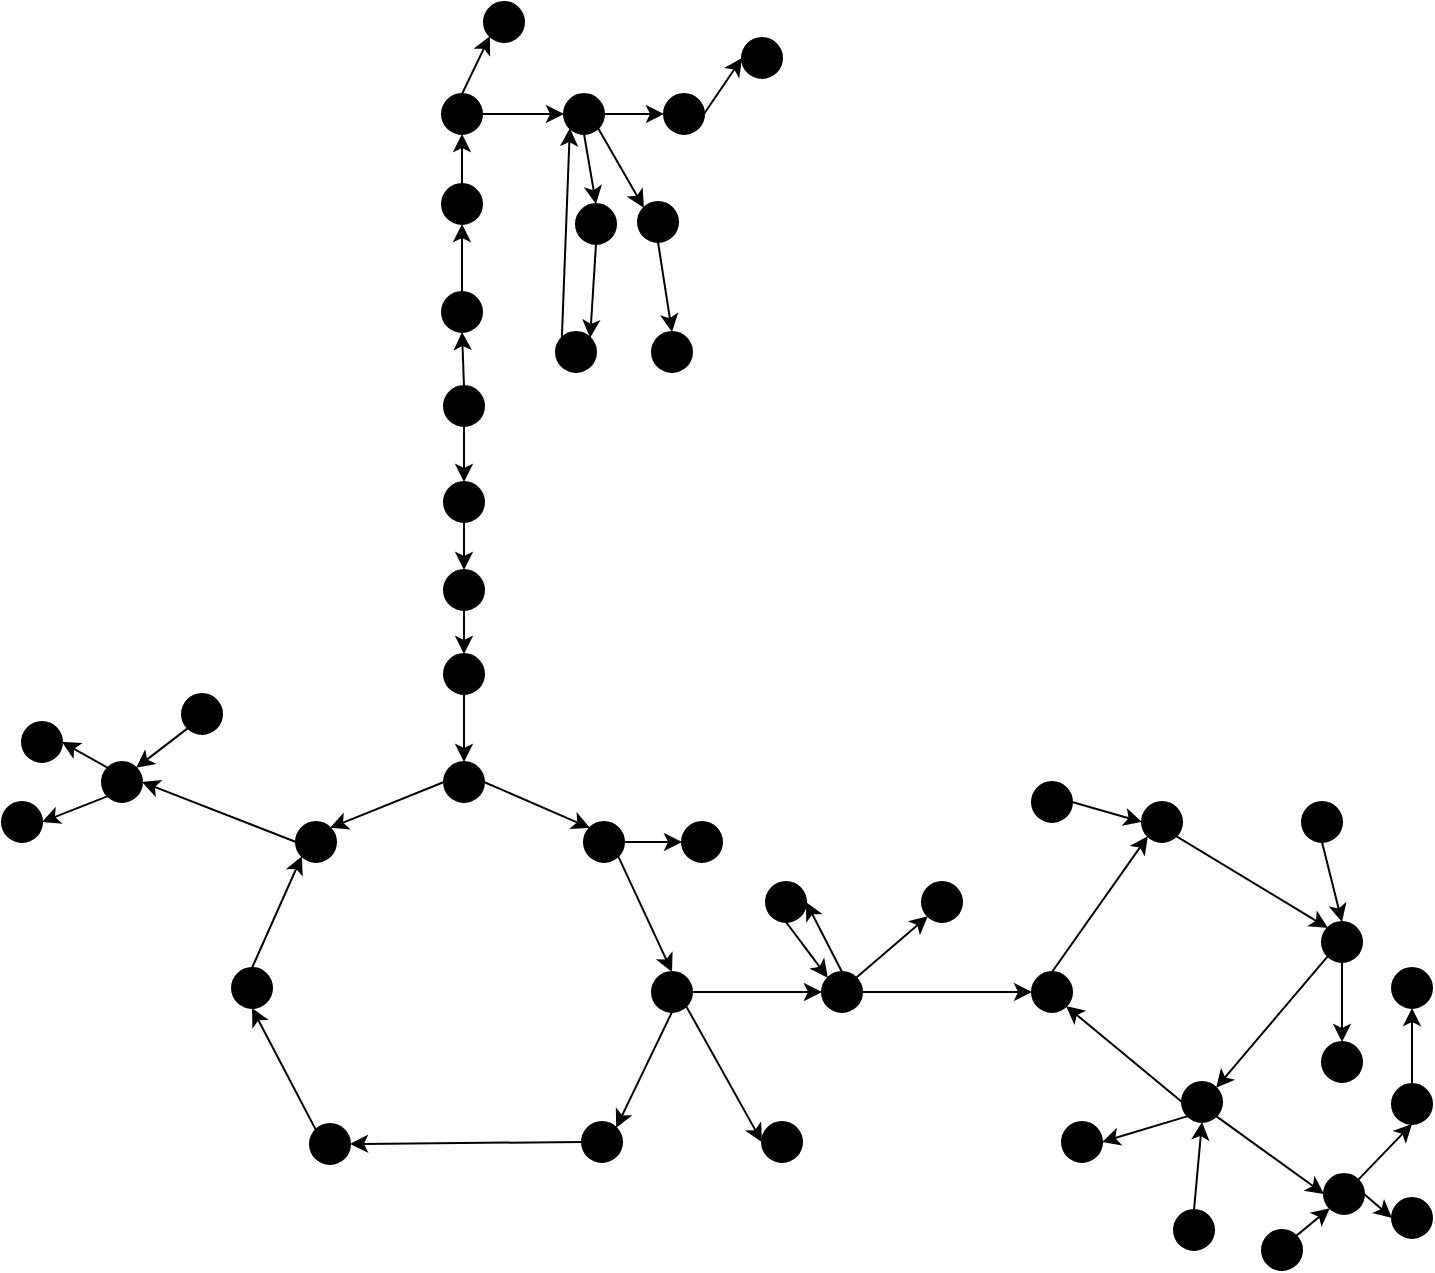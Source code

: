 <mxfile version="26.1.1">
  <diagram name="Page-1" id="lXQnp04JNTxDXcBnF815">
    <mxGraphModel dx="1647" dy="1020" grid="1" gridSize="10" guides="1" tooltips="1" connect="1" arrows="1" fold="1" page="1" pageScale="1" pageWidth="850" pageHeight="1100" math="0" shadow="0">
      <root>
        <mxCell id="0" />
        <mxCell id="1" parent="0" />
        <mxCell id="CCcMtgtyuxy5mzL-O7Zm-4" style="edgeStyle=none;rounded=0;orthogonalLoop=1;jettySize=auto;html=1;exitX=0;exitY=0;exitDx=0;exitDy=0;entryX=0.5;entryY=1;entryDx=0;entryDy=0;" edge="1" parent="1" source="CCcMtgtyuxy5mzL-O7Zm-5" target="CCcMtgtyuxy5mzL-O7Zm-23">
          <mxGeometry relative="1" as="geometry">
            <mxPoint x="248.071" y="640.071" as="targetPoint" />
          </mxGeometry>
        </mxCell>
        <mxCell id="CCcMtgtyuxy5mzL-O7Zm-5" value="" style="ellipse;whiteSpace=wrap;html=1;aspect=fixed;fillColor=#000000;" vertex="1" parent="1">
          <mxGeometry x="234" y="631" width="20" height="20" as="geometry" />
        </mxCell>
        <mxCell id="CCcMtgtyuxy5mzL-O7Zm-6" value="" style="ellipse;whiteSpace=wrap;html=1;aspect=fixed;fillColor=#000000;" vertex="1" parent="1">
          <mxGeometry x="460" y="630" width="20" height="20" as="geometry" />
        </mxCell>
        <mxCell id="CCcMtgtyuxy5mzL-O7Zm-7" style="edgeStyle=none;rounded=0;orthogonalLoop=1;jettySize=auto;html=1;exitX=0;exitY=0.5;exitDx=0;exitDy=0;entryX=1;entryY=0.5;entryDx=0;entryDy=0;" edge="1" parent="1" source="CCcMtgtyuxy5mzL-O7Zm-9" target="CCcMtgtyuxy5mzL-O7Zm-5">
          <mxGeometry relative="1" as="geometry" />
        </mxCell>
        <mxCell id="CCcMtgtyuxy5mzL-O7Zm-8" style="edgeStyle=none;rounded=0;orthogonalLoop=1;jettySize=auto;html=1;exitX=1;exitY=1;exitDx=0;exitDy=0;entryX=0;entryY=0.5;entryDx=0;entryDy=0;" edge="1" parent="1" source="CCcMtgtyuxy5mzL-O7Zm-12" target="CCcMtgtyuxy5mzL-O7Zm-6">
          <mxGeometry relative="1" as="geometry" />
        </mxCell>
        <mxCell id="CCcMtgtyuxy5mzL-O7Zm-9" value="" style="ellipse;whiteSpace=wrap;html=1;aspect=fixed;fillColor=#000000;" vertex="1" parent="1">
          <mxGeometry x="370" y="630" width="20" height="20" as="geometry" />
        </mxCell>
        <mxCell id="CCcMtgtyuxy5mzL-O7Zm-10" style="edgeStyle=none;rounded=0;orthogonalLoop=1;jettySize=auto;html=1;exitX=0.5;exitY=1;exitDx=0;exitDy=0;entryX=1;entryY=0;entryDx=0;entryDy=0;" edge="1" parent="1" source="CCcMtgtyuxy5mzL-O7Zm-12" target="CCcMtgtyuxy5mzL-O7Zm-9">
          <mxGeometry relative="1" as="geometry" />
        </mxCell>
        <mxCell id="CCcMtgtyuxy5mzL-O7Zm-11" style="edgeStyle=none;rounded=0;orthogonalLoop=1;jettySize=auto;html=1;exitX=1;exitY=0.5;exitDx=0;exitDy=0;" edge="1" parent="1" source="CCcMtgtyuxy5mzL-O7Zm-12" target="CCcMtgtyuxy5mzL-O7Zm-50">
          <mxGeometry relative="1" as="geometry" />
        </mxCell>
        <mxCell id="CCcMtgtyuxy5mzL-O7Zm-12" value="v" style="ellipse;whiteSpace=wrap;html=1;aspect=fixed;fillColor=#000000;" vertex="1" parent="1">
          <mxGeometry x="405" y="555" width="20" height="20" as="geometry" />
        </mxCell>
        <mxCell id="CCcMtgtyuxy5mzL-O7Zm-13" value="v" style="ellipse;whiteSpace=wrap;html=1;aspect=fixed;fillColor=#000000;" vertex="1" parent="1">
          <mxGeometry x="420" y="480" width="20" height="20" as="geometry" />
        </mxCell>
        <mxCell id="CCcMtgtyuxy5mzL-O7Zm-14" style="edgeStyle=none;rounded=0;orthogonalLoop=1;jettySize=auto;html=1;exitX=1;exitY=1;exitDx=0;exitDy=0;entryX=0.5;entryY=0;entryDx=0;entryDy=0;" edge="1" parent="1" source="CCcMtgtyuxy5mzL-O7Zm-16" target="CCcMtgtyuxy5mzL-O7Zm-12">
          <mxGeometry relative="1" as="geometry" />
        </mxCell>
        <mxCell id="CCcMtgtyuxy5mzL-O7Zm-15" style="edgeStyle=none;rounded=0;orthogonalLoop=1;jettySize=auto;html=1;exitX=1;exitY=0.5;exitDx=0;exitDy=0;entryX=0;entryY=0.5;entryDx=0;entryDy=0;" edge="1" parent="1" source="CCcMtgtyuxy5mzL-O7Zm-16" target="CCcMtgtyuxy5mzL-O7Zm-13">
          <mxGeometry relative="1" as="geometry" />
        </mxCell>
        <mxCell id="CCcMtgtyuxy5mzL-O7Zm-16" value="v" style="ellipse;whiteSpace=wrap;html=1;aspect=fixed;fillColor=#000000;" vertex="1" parent="1">
          <mxGeometry x="371" y="480" width="20" height="20" as="geometry" />
        </mxCell>
        <mxCell id="CCcMtgtyuxy5mzL-O7Zm-17" style="edgeStyle=none;rounded=0;orthogonalLoop=1;jettySize=auto;html=1;exitX=1;exitY=0.5;exitDx=0;exitDy=0;entryX=0;entryY=0;entryDx=0;entryDy=0;" edge="1" parent="1" source="CCcMtgtyuxy5mzL-O7Zm-19" target="CCcMtgtyuxy5mzL-O7Zm-16">
          <mxGeometry relative="1" as="geometry" />
        </mxCell>
        <mxCell id="CCcMtgtyuxy5mzL-O7Zm-18" style="edgeStyle=none;rounded=0;orthogonalLoop=1;jettySize=auto;html=1;exitX=0;exitY=0.5;exitDx=0;exitDy=0;entryX=1;entryY=0;entryDx=0;entryDy=0;" edge="1" parent="1" source="CCcMtgtyuxy5mzL-O7Zm-19" target="CCcMtgtyuxy5mzL-O7Zm-21">
          <mxGeometry relative="1" as="geometry" />
        </mxCell>
        <mxCell id="CCcMtgtyuxy5mzL-O7Zm-19" value="v" style="ellipse;whiteSpace=wrap;html=1;aspect=fixed;fillColor=#000000;" vertex="1" parent="1">
          <mxGeometry x="301" y="450" width="20" height="20" as="geometry" />
        </mxCell>
        <mxCell id="CCcMtgtyuxy5mzL-O7Zm-20" style="edgeStyle=none;rounded=0;orthogonalLoop=1;jettySize=auto;html=1;exitX=0;exitY=0.5;exitDx=0;exitDy=0;entryX=1;entryY=0.5;entryDx=0;entryDy=0;" edge="1" parent="1" source="CCcMtgtyuxy5mzL-O7Zm-21" target="CCcMtgtyuxy5mzL-O7Zm-75">
          <mxGeometry relative="1" as="geometry" />
        </mxCell>
        <mxCell id="CCcMtgtyuxy5mzL-O7Zm-21" value="v" style="ellipse;whiteSpace=wrap;html=1;aspect=fixed;fillColor=#000000;" vertex="1" parent="1">
          <mxGeometry x="227" y="480" width="20" height="20" as="geometry" />
        </mxCell>
        <mxCell id="CCcMtgtyuxy5mzL-O7Zm-22" style="edgeStyle=none;rounded=0;orthogonalLoop=1;jettySize=auto;html=1;exitX=0.5;exitY=0;exitDx=0;exitDy=0;entryX=0;entryY=1;entryDx=0;entryDy=0;" edge="1" parent="1" source="CCcMtgtyuxy5mzL-O7Zm-23" target="CCcMtgtyuxy5mzL-O7Zm-21">
          <mxGeometry relative="1" as="geometry" />
        </mxCell>
        <mxCell id="CCcMtgtyuxy5mzL-O7Zm-23" value="v" style="ellipse;whiteSpace=wrap;html=1;aspect=fixed;fillColor=#000000;" vertex="1" parent="1">
          <mxGeometry x="195" y="553" width="20" height="20" as="geometry" />
        </mxCell>
        <mxCell id="CCcMtgtyuxy5mzL-O7Zm-24" style="edgeStyle=none;rounded=0;orthogonalLoop=1;jettySize=auto;html=1;exitX=0.5;exitY=1;exitDx=0;exitDy=0;entryX=0.5;entryY=0;entryDx=0;entryDy=0;" edge="1" parent="1" source="CCcMtgtyuxy5mzL-O7Zm-25" target="CCcMtgtyuxy5mzL-O7Zm-46">
          <mxGeometry relative="1" as="geometry" />
        </mxCell>
        <mxCell id="CCcMtgtyuxy5mzL-O7Zm-25" value="v" style="ellipse;whiteSpace=wrap;html=1;aspect=fixed;fillColor=#000000;" vertex="1" parent="1">
          <mxGeometry x="301" y="354" width="20" height="20" as="geometry" />
        </mxCell>
        <mxCell id="CCcMtgtyuxy5mzL-O7Zm-26" style="edgeStyle=none;rounded=0;orthogonalLoop=1;jettySize=auto;html=1;exitX=0.5;exitY=1;exitDx=0;exitDy=0;" edge="1" parent="1" source="CCcMtgtyuxy5mzL-O7Zm-27" target="CCcMtgtyuxy5mzL-O7Zm-25">
          <mxGeometry relative="1" as="geometry" />
        </mxCell>
        <mxCell id="CCcMtgtyuxy5mzL-O7Zm-27" value="v" style="ellipse;whiteSpace=wrap;html=1;aspect=fixed;fillColor=#000000;" vertex="1" parent="1">
          <mxGeometry x="301" y="310" width="20" height="20" as="geometry" />
        </mxCell>
        <mxCell id="CCcMtgtyuxy5mzL-O7Zm-28" style="edgeStyle=none;rounded=0;orthogonalLoop=1;jettySize=auto;html=1;exitX=0.5;exitY=0;exitDx=0;exitDy=0;entryX=0.5;entryY=0;entryDx=0;entryDy=0;" edge="1" parent="1" source="CCcMtgtyuxy5mzL-O7Zm-30" target="CCcMtgtyuxy5mzL-O7Zm-27">
          <mxGeometry relative="1" as="geometry" />
        </mxCell>
        <mxCell id="CCcMtgtyuxy5mzL-O7Zm-29" style="edgeStyle=none;rounded=0;orthogonalLoop=1;jettySize=auto;html=1;exitX=0.5;exitY=0;exitDx=0;exitDy=0;entryX=0.5;entryY=1;entryDx=0;entryDy=0;" edge="1" parent="1" source="CCcMtgtyuxy5mzL-O7Zm-30" target="CCcMtgtyuxy5mzL-O7Zm-44">
          <mxGeometry relative="1" as="geometry" />
        </mxCell>
        <mxCell id="CCcMtgtyuxy5mzL-O7Zm-30" value="v" style="ellipse;whiteSpace=wrap;html=1;aspect=fixed;fillColor=#000000;" vertex="1" parent="1">
          <mxGeometry x="301" y="262" width="20" height="20" as="geometry" />
        </mxCell>
        <mxCell id="CCcMtgtyuxy5mzL-O7Zm-31" style="edgeStyle=none;rounded=0;orthogonalLoop=1;jettySize=auto;html=1;exitX=1;exitY=0.5;exitDx=0;exitDy=0;entryX=0;entryY=0.5;entryDx=0;entryDy=0;" edge="1" parent="1" source="CCcMtgtyuxy5mzL-O7Zm-33" target="CCcMtgtyuxy5mzL-O7Zm-37">
          <mxGeometry relative="1" as="geometry" />
        </mxCell>
        <mxCell id="CCcMtgtyuxy5mzL-O7Zm-32" style="edgeStyle=none;rounded=0;orthogonalLoop=1;jettySize=auto;html=1;exitX=0.5;exitY=0;exitDx=0;exitDy=0;entryX=0;entryY=1;entryDx=0;entryDy=0;" edge="1" parent="1" source="CCcMtgtyuxy5mzL-O7Zm-33" target="CCcMtgtyuxy5mzL-O7Zm-78">
          <mxGeometry relative="1" as="geometry" />
        </mxCell>
        <mxCell id="CCcMtgtyuxy5mzL-O7Zm-33" value="v" style="ellipse;whiteSpace=wrap;html=1;aspect=fixed;fillColor=#000000;" vertex="1" parent="1">
          <mxGeometry x="300" y="116" width="20" height="20" as="geometry" />
        </mxCell>
        <mxCell id="CCcMtgtyuxy5mzL-O7Zm-34" style="edgeStyle=none;rounded=0;orthogonalLoop=1;jettySize=auto;html=1;exitX=1;exitY=0.5;exitDx=0;exitDy=0;entryX=0;entryY=0.5;entryDx=0;entryDy=0;" edge="1" parent="1" source="CCcMtgtyuxy5mzL-O7Zm-37" target="CCcMtgtyuxy5mzL-O7Zm-39">
          <mxGeometry relative="1" as="geometry" />
        </mxCell>
        <mxCell id="CCcMtgtyuxy5mzL-O7Zm-35" style="edgeStyle=none;rounded=0;orthogonalLoop=1;jettySize=auto;html=1;exitX=0.5;exitY=1;exitDx=0;exitDy=0;entryX=0.5;entryY=0;entryDx=0;entryDy=0;" edge="1" parent="1" source="CCcMtgtyuxy5mzL-O7Zm-37" target="CCcMtgtyuxy5mzL-O7Zm-82">
          <mxGeometry relative="1" as="geometry" />
        </mxCell>
        <mxCell id="CCcMtgtyuxy5mzL-O7Zm-36" style="edgeStyle=none;rounded=0;orthogonalLoop=1;jettySize=auto;html=1;exitX=1;exitY=1;exitDx=0;exitDy=0;entryX=0;entryY=0;entryDx=0;entryDy=0;" edge="1" parent="1" source="CCcMtgtyuxy5mzL-O7Zm-37" target="CCcMtgtyuxy5mzL-O7Zm-80">
          <mxGeometry relative="1" as="geometry" />
        </mxCell>
        <mxCell id="CCcMtgtyuxy5mzL-O7Zm-37" value="v" style="ellipse;whiteSpace=wrap;html=1;aspect=fixed;fillColor=#000000;" vertex="1" parent="1">
          <mxGeometry x="361" y="116" width="20" height="20" as="geometry" />
        </mxCell>
        <mxCell id="CCcMtgtyuxy5mzL-O7Zm-38" style="edgeStyle=none;rounded=0;orthogonalLoop=1;jettySize=auto;html=1;exitX=1;exitY=0.5;exitDx=0;exitDy=0;entryX=0;entryY=0.5;entryDx=0;entryDy=0;" edge="1" parent="1" source="CCcMtgtyuxy5mzL-O7Zm-39" target="CCcMtgtyuxy5mzL-O7Zm-40">
          <mxGeometry relative="1" as="geometry" />
        </mxCell>
        <mxCell id="CCcMtgtyuxy5mzL-O7Zm-39" value="v" style="ellipse;whiteSpace=wrap;html=1;aspect=fixed;fillColor=#000000;" vertex="1" parent="1">
          <mxGeometry x="411" y="116" width="20" height="20" as="geometry" />
        </mxCell>
        <mxCell id="CCcMtgtyuxy5mzL-O7Zm-40" value="v" style="ellipse;whiteSpace=wrap;html=1;aspect=fixed;fillColor=#000000;" vertex="1" parent="1">
          <mxGeometry x="450" y="88" width="20" height="20" as="geometry" />
        </mxCell>
        <mxCell id="CCcMtgtyuxy5mzL-O7Zm-41" style="edgeStyle=none;rounded=0;orthogonalLoop=1;jettySize=auto;html=1;exitX=0.5;exitY=0;exitDx=0;exitDy=0;entryX=0.5;entryY=1;entryDx=0;entryDy=0;" edge="1" parent="1" source="CCcMtgtyuxy5mzL-O7Zm-42" target="CCcMtgtyuxy5mzL-O7Zm-33">
          <mxGeometry relative="1" as="geometry" />
        </mxCell>
        <mxCell id="CCcMtgtyuxy5mzL-O7Zm-42" value="v" style="ellipse;whiteSpace=wrap;html=1;aspect=fixed;fillColor=#000000;" vertex="1" parent="1">
          <mxGeometry x="300" y="161" width="20" height="20" as="geometry" />
        </mxCell>
        <mxCell id="CCcMtgtyuxy5mzL-O7Zm-43" style="edgeStyle=none;rounded=0;orthogonalLoop=1;jettySize=auto;html=1;exitX=0.5;exitY=0;exitDx=0;exitDy=0;entryX=0.5;entryY=1;entryDx=0;entryDy=0;" edge="1" parent="1" source="CCcMtgtyuxy5mzL-O7Zm-44" target="CCcMtgtyuxy5mzL-O7Zm-42">
          <mxGeometry relative="1" as="geometry" />
        </mxCell>
        <mxCell id="CCcMtgtyuxy5mzL-O7Zm-44" value="v" style="ellipse;whiteSpace=wrap;html=1;aspect=fixed;fillColor=#000000;" vertex="1" parent="1">
          <mxGeometry x="300" y="215" width="20" height="20" as="geometry" />
        </mxCell>
        <mxCell id="CCcMtgtyuxy5mzL-O7Zm-45" style="edgeStyle=none;rounded=0;orthogonalLoop=1;jettySize=auto;html=1;exitX=0.5;exitY=1;exitDx=0;exitDy=0;entryX=0.5;entryY=0;entryDx=0;entryDy=0;" edge="1" parent="1" source="CCcMtgtyuxy5mzL-O7Zm-46" target="CCcMtgtyuxy5mzL-O7Zm-19">
          <mxGeometry relative="1" as="geometry">
            <mxPoint x="311" y="410" as="targetPoint" />
          </mxGeometry>
        </mxCell>
        <mxCell id="CCcMtgtyuxy5mzL-O7Zm-46" value="v" style="ellipse;whiteSpace=wrap;html=1;aspect=fixed;fillColor=#000000;" vertex="1" parent="1">
          <mxGeometry x="301" y="396" width="20" height="20" as="geometry" />
        </mxCell>
        <mxCell id="CCcMtgtyuxy5mzL-O7Zm-47" style="edgeStyle=none;rounded=0;orthogonalLoop=1;jettySize=auto;html=1;exitX=0.5;exitY=0;exitDx=0;exitDy=0;entryX=1;entryY=0.5;entryDx=0;entryDy=0;" edge="1" parent="1" source="CCcMtgtyuxy5mzL-O7Zm-50" target="CCcMtgtyuxy5mzL-O7Zm-52">
          <mxGeometry relative="1" as="geometry" />
        </mxCell>
        <mxCell id="CCcMtgtyuxy5mzL-O7Zm-48" style="edgeStyle=none;rounded=0;orthogonalLoop=1;jettySize=auto;html=1;exitX=1;exitY=0;exitDx=0;exitDy=0;entryX=0;entryY=1;entryDx=0;entryDy=0;" edge="1" parent="1" source="CCcMtgtyuxy5mzL-O7Zm-50" target="CCcMtgtyuxy5mzL-O7Zm-53">
          <mxGeometry relative="1" as="geometry" />
        </mxCell>
        <mxCell id="CCcMtgtyuxy5mzL-O7Zm-49" style="edgeStyle=none;rounded=0;orthogonalLoop=1;jettySize=auto;html=1;exitX=1;exitY=0.5;exitDx=0;exitDy=0;entryX=0;entryY=0.5;entryDx=0;entryDy=0;" edge="1" parent="1" source="CCcMtgtyuxy5mzL-O7Zm-50" target="CCcMtgtyuxy5mzL-O7Zm-55">
          <mxGeometry relative="1" as="geometry" />
        </mxCell>
        <mxCell id="CCcMtgtyuxy5mzL-O7Zm-50" value="v" style="ellipse;whiteSpace=wrap;html=1;aspect=fixed;fillColor=#000000;" vertex="1" parent="1">
          <mxGeometry x="490" y="555" width="20" height="20" as="geometry" />
        </mxCell>
        <mxCell id="CCcMtgtyuxy5mzL-O7Zm-51" style="edgeStyle=none;rounded=0;orthogonalLoop=1;jettySize=auto;html=1;exitX=0.5;exitY=1;exitDx=0;exitDy=0;entryX=0;entryY=0;entryDx=0;entryDy=0;" edge="1" parent="1" source="CCcMtgtyuxy5mzL-O7Zm-52" target="CCcMtgtyuxy5mzL-O7Zm-50">
          <mxGeometry relative="1" as="geometry" />
        </mxCell>
        <mxCell id="CCcMtgtyuxy5mzL-O7Zm-52" value="v" style="ellipse;whiteSpace=wrap;html=1;aspect=fixed;fillColor=#000000;" vertex="1" parent="1">
          <mxGeometry x="462" y="510" width="20" height="20" as="geometry" />
        </mxCell>
        <mxCell id="CCcMtgtyuxy5mzL-O7Zm-53" value="v" style="ellipse;whiteSpace=wrap;html=1;aspect=fixed;fillColor=#000000;" vertex="1" parent="1">
          <mxGeometry x="540" y="510" width="20" height="20" as="geometry" />
        </mxCell>
        <mxCell id="CCcMtgtyuxy5mzL-O7Zm-54" style="edgeStyle=none;rounded=0;orthogonalLoop=1;jettySize=auto;html=1;exitX=0.5;exitY=0;exitDx=0;exitDy=0;entryX=0;entryY=1;entryDx=0;entryDy=0;" edge="1" parent="1" source="CCcMtgtyuxy5mzL-O7Zm-55" target="CCcMtgtyuxy5mzL-O7Zm-57">
          <mxGeometry relative="1" as="geometry" />
        </mxCell>
        <mxCell id="CCcMtgtyuxy5mzL-O7Zm-55" value="v" style="ellipse;whiteSpace=wrap;html=1;aspect=fixed;fillColor=#000000;" vertex="1" parent="1">
          <mxGeometry x="595" y="555" width="20" height="20" as="geometry" />
        </mxCell>
        <mxCell id="CCcMtgtyuxy5mzL-O7Zm-56" style="edgeStyle=none;rounded=0;orthogonalLoop=1;jettySize=auto;html=1;exitX=1;exitY=1;exitDx=0;exitDy=0;entryX=0;entryY=0;entryDx=0;entryDy=0;" edge="1" parent="1" source="CCcMtgtyuxy5mzL-O7Zm-57" target="CCcMtgtyuxy5mzL-O7Zm-60">
          <mxGeometry relative="1" as="geometry" />
        </mxCell>
        <mxCell id="CCcMtgtyuxy5mzL-O7Zm-57" value="v" style="ellipse;whiteSpace=wrap;html=1;aspect=fixed;fillColor=#000000;" vertex="1" parent="1">
          <mxGeometry x="650" y="470" width="20" height="20" as="geometry" />
        </mxCell>
        <mxCell id="CCcMtgtyuxy5mzL-O7Zm-58" style="edgeStyle=none;rounded=0;orthogonalLoop=1;jettySize=auto;html=1;exitX=0;exitY=1;exitDx=0;exitDy=0;entryX=1;entryY=0;entryDx=0;entryDy=0;" edge="1" parent="1" source="CCcMtgtyuxy5mzL-O7Zm-60" target="CCcMtgtyuxy5mzL-O7Zm-64">
          <mxGeometry relative="1" as="geometry" />
        </mxCell>
        <mxCell id="CCcMtgtyuxy5mzL-O7Zm-59" style="edgeStyle=none;rounded=0;orthogonalLoop=1;jettySize=auto;html=1;exitX=0.5;exitY=1;exitDx=0;exitDy=0;" edge="1" parent="1" source="CCcMtgtyuxy5mzL-O7Zm-60" target="CCcMtgtyuxy5mzL-O7Zm-69">
          <mxGeometry relative="1" as="geometry" />
        </mxCell>
        <mxCell id="CCcMtgtyuxy5mzL-O7Zm-60" value="v" style="ellipse;whiteSpace=wrap;html=1;aspect=fixed;fillColor=#000000;" vertex="1" parent="1">
          <mxGeometry x="740" y="530" width="20" height="20" as="geometry" />
        </mxCell>
        <mxCell id="CCcMtgtyuxy5mzL-O7Zm-61" style="edgeStyle=none;rounded=0;orthogonalLoop=1;jettySize=auto;html=1;exitX=0;exitY=0.5;exitDx=0;exitDy=0;entryX=1;entryY=1;entryDx=0;entryDy=0;" edge="1" parent="1" source="CCcMtgtyuxy5mzL-O7Zm-64" target="CCcMtgtyuxy5mzL-O7Zm-55">
          <mxGeometry relative="1" as="geometry" />
        </mxCell>
        <mxCell id="CCcMtgtyuxy5mzL-O7Zm-62" style="edgeStyle=none;rounded=0;orthogonalLoop=1;jettySize=auto;html=1;exitX=0;exitY=1;exitDx=0;exitDy=0;entryX=1;entryY=0.5;entryDx=0;entryDy=0;" edge="1" parent="1" source="CCcMtgtyuxy5mzL-O7Zm-64" target="CCcMtgtyuxy5mzL-O7Zm-70">
          <mxGeometry relative="1" as="geometry" />
        </mxCell>
        <mxCell id="CCcMtgtyuxy5mzL-O7Zm-63" style="edgeStyle=none;rounded=0;orthogonalLoop=1;jettySize=auto;html=1;exitX=1;exitY=1;exitDx=0;exitDy=0;entryX=0;entryY=0.5;entryDx=0;entryDy=0;" edge="1" parent="1" source="CCcMtgtyuxy5mzL-O7Zm-64" target="CCcMtgtyuxy5mzL-O7Zm-88">
          <mxGeometry relative="1" as="geometry">
            <mxPoint x="730" y="670" as="targetPoint" />
          </mxGeometry>
        </mxCell>
        <mxCell id="CCcMtgtyuxy5mzL-O7Zm-64" value="v" style="ellipse;whiteSpace=wrap;html=1;aspect=fixed;fillColor=#000000;" vertex="1" parent="1">
          <mxGeometry x="670" y="610" width="20" height="20" as="geometry" />
        </mxCell>
        <mxCell id="CCcMtgtyuxy5mzL-O7Zm-65" style="edgeStyle=none;rounded=0;orthogonalLoop=1;jettySize=auto;html=1;exitX=1;exitY=0.5;exitDx=0;exitDy=0;entryX=0;entryY=0.5;entryDx=0;entryDy=0;" edge="1" parent="1" source="CCcMtgtyuxy5mzL-O7Zm-66" target="CCcMtgtyuxy5mzL-O7Zm-57">
          <mxGeometry relative="1" as="geometry" />
        </mxCell>
        <mxCell id="CCcMtgtyuxy5mzL-O7Zm-66" value="v" style="ellipse;whiteSpace=wrap;html=1;aspect=fixed;fillColor=#000000;" vertex="1" parent="1">
          <mxGeometry x="595" y="460" width="20" height="20" as="geometry" />
        </mxCell>
        <mxCell id="CCcMtgtyuxy5mzL-O7Zm-67" style="edgeStyle=none;rounded=0;orthogonalLoop=1;jettySize=auto;html=1;exitX=0.5;exitY=1;exitDx=0;exitDy=0;entryX=0.5;entryY=0;entryDx=0;entryDy=0;" edge="1" parent="1" source="CCcMtgtyuxy5mzL-O7Zm-68" target="CCcMtgtyuxy5mzL-O7Zm-60">
          <mxGeometry relative="1" as="geometry" />
        </mxCell>
        <mxCell id="CCcMtgtyuxy5mzL-O7Zm-68" value="v" style="ellipse;whiteSpace=wrap;html=1;aspect=fixed;fillColor=#000000;" vertex="1" parent="1">
          <mxGeometry x="730" y="470" width="20" height="20" as="geometry" />
        </mxCell>
        <mxCell id="CCcMtgtyuxy5mzL-O7Zm-69" value="v" style="ellipse;whiteSpace=wrap;html=1;aspect=fixed;fillColor=#000000;" vertex="1" parent="1">
          <mxGeometry x="740" y="590" width="20" height="20" as="geometry" />
        </mxCell>
        <mxCell id="CCcMtgtyuxy5mzL-O7Zm-70" value="v" style="ellipse;whiteSpace=wrap;html=1;aspect=fixed;fillColor=#000000;" vertex="1" parent="1">
          <mxGeometry x="610" y="630" width="20" height="20" as="geometry" />
        </mxCell>
        <mxCell id="CCcMtgtyuxy5mzL-O7Zm-71" style="edgeStyle=none;rounded=0;orthogonalLoop=1;jettySize=auto;html=1;exitX=0;exitY=1;exitDx=0;exitDy=0;entryX=1;entryY=0;entryDx=0;entryDy=0;" edge="1" parent="1" source="CCcMtgtyuxy5mzL-O7Zm-72" target="CCcMtgtyuxy5mzL-O7Zm-75">
          <mxGeometry relative="1" as="geometry" />
        </mxCell>
        <mxCell id="CCcMtgtyuxy5mzL-O7Zm-72" value="v" style="ellipse;whiteSpace=wrap;html=1;aspect=fixed;fillColor=#000000;" vertex="1" parent="1">
          <mxGeometry x="170" y="416" width="20" height="20" as="geometry" />
        </mxCell>
        <mxCell id="CCcMtgtyuxy5mzL-O7Zm-73" style="edgeStyle=none;rounded=0;orthogonalLoop=1;jettySize=auto;html=1;exitX=0;exitY=0;exitDx=0;exitDy=0;entryX=1;entryY=0.5;entryDx=0;entryDy=0;" edge="1" parent="1" source="CCcMtgtyuxy5mzL-O7Zm-75" target="CCcMtgtyuxy5mzL-O7Zm-76">
          <mxGeometry relative="1" as="geometry" />
        </mxCell>
        <mxCell id="CCcMtgtyuxy5mzL-O7Zm-74" style="edgeStyle=none;rounded=0;orthogonalLoop=1;jettySize=auto;html=1;exitX=0;exitY=1;exitDx=0;exitDy=0;entryX=1;entryY=0.5;entryDx=0;entryDy=0;" edge="1" parent="1" source="CCcMtgtyuxy5mzL-O7Zm-75" target="CCcMtgtyuxy5mzL-O7Zm-77">
          <mxGeometry relative="1" as="geometry" />
        </mxCell>
        <mxCell id="CCcMtgtyuxy5mzL-O7Zm-75" value="v" style="ellipse;whiteSpace=wrap;html=1;aspect=fixed;fillColor=#000000;" vertex="1" parent="1">
          <mxGeometry x="130" y="450" width="20" height="20" as="geometry" />
        </mxCell>
        <mxCell id="CCcMtgtyuxy5mzL-O7Zm-76" value="v" style="ellipse;whiteSpace=wrap;html=1;aspect=fixed;fillColor=#000000;" vertex="1" parent="1">
          <mxGeometry x="90" y="430" width="20" height="20" as="geometry" />
        </mxCell>
        <mxCell id="CCcMtgtyuxy5mzL-O7Zm-77" value="v" style="ellipse;whiteSpace=wrap;html=1;aspect=fixed;fillColor=#000000;" vertex="1" parent="1">
          <mxGeometry x="80" y="470" width="20" height="20" as="geometry" />
        </mxCell>
        <mxCell id="CCcMtgtyuxy5mzL-O7Zm-78" value="v" style="ellipse;whiteSpace=wrap;html=1;aspect=fixed;fillColor=#000000;" vertex="1" parent="1">
          <mxGeometry x="321" y="70" width="20" height="20" as="geometry" />
        </mxCell>
        <mxCell id="CCcMtgtyuxy5mzL-O7Zm-79" style="edgeStyle=none;rounded=0;orthogonalLoop=1;jettySize=auto;html=1;exitX=0.5;exitY=1;exitDx=0;exitDy=0;entryX=0.5;entryY=0;entryDx=0;entryDy=0;" edge="1" parent="1" source="CCcMtgtyuxy5mzL-O7Zm-80" target="CCcMtgtyuxy5mzL-O7Zm-83">
          <mxGeometry relative="1" as="geometry" />
        </mxCell>
        <mxCell id="CCcMtgtyuxy5mzL-O7Zm-80" value="v" style="ellipse;whiteSpace=wrap;html=1;aspect=fixed;fillColor=#000000;" vertex="1" parent="1">
          <mxGeometry x="398" y="170" width="20" height="20" as="geometry" />
        </mxCell>
        <mxCell id="CCcMtgtyuxy5mzL-O7Zm-81" style="edgeStyle=none;rounded=0;orthogonalLoop=1;jettySize=auto;html=1;exitX=0.5;exitY=1;exitDx=0;exitDy=0;entryX=1;entryY=0;entryDx=0;entryDy=0;" edge="1" parent="1" source="CCcMtgtyuxy5mzL-O7Zm-82" target="CCcMtgtyuxy5mzL-O7Zm-85">
          <mxGeometry relative="1" as="geometry" />
        </mxCell>
        <mxCell id="CCcMtgtyuxy5mzL-O7Zm-82" value="v" style="ellipse;whiteSpace=wrap;html=1;aspect=fixed;fillColor=#000000;" vertex="1" parent="1">
          <mxGeometry x="367" y="171" width="20" height="20" as="geometry" />
        </mxCell>
        <mxCell id="CCcMtgtyuxy5mzL-O7Zm-83" value="v" style="ellipse;whiteSpace=wrap;html=1;aspect=fixed;fillColor=#000000;" vertex="1" parent="1">
          <mxGeometry x="405" y="235" width="20" height="20" as="geometry" />
        </mxCell>
        <mxCell id="CCcMtgtyuxy5mzL-O7Zm-84" style="edgeStyle=none;rounded=0;orthogonalLoop=1;jettySize=auto;html=1;exitX=0;exitY=0;exitDx=0;exitDy=0;entryX=0;entryY=1;entryDx=0;entryDy=0;" edge="1" parent="1" source="CCcMtgtyuxy5mzL-O7Zm-85" target="CCcMtgtyuxy5mzL-O7Zm-37">
          <mxGeometry relative="1" as="geometry">
            <mxPoint x="360" y="130" as="targetPoint" />
          </mxGeometry>
        </mxCell>
        <mxCell id="CCcMtgtyuxy5mzL-O7Zm-85" value="v" style="ellipse;whiteSpace=wrap;html=1;aspect=fixed;fillColor=#000000;" vertex="1" parent="1">
          <mxGeometry x="357" y="235" width="20" height="20" as="geometry" />
        </mxCell>
        <mxCell id="CCcMtgtyuxy5mzL-O7Zm-86" style="edgeStyle=none;rounded=0;orthogonalLoop=1;jettySize=auto;html=1;exitX=1;exitY=0;exitDx=0;exitDy=0;entryX=0.5;entryY=1;entryDx=0;entryDy=0;" edge="1" parent="1" source="CCcMtgtyuxy5mzL-O7Zm-88" target="CCcMtgtyuxy5mzL-O7Zm-94">
          <mxGeometry relative="1" as="geometry" />
        </mxCell>
        <mxCell id="CCcMtgtyuxy5mzL-O7Zm-87" style="edgeStyle=none;rounded=0;orthogonalLoop=1;jettySize=auto;html=1;exitX=1;exitY=0.5;exitDx=0;exitDy=0;entryX=0;entryY=0.5;entryDx=0;entryDy=0;" edge="1" parent="1" source="CCcMtgtyuxy5mzL-O7Zm-88" target="CCcMtgtyuxy5mzL-O7Zm-96">
          <mxGeometry relative="1" as="geometry" />
        </mxCell>
        <mxCell id="CCcMtgtyuxy5mzL-O7Zm-88" value="v" style="ellipse;whiteSpace=wrap;html=1;aspect=fixed;fillColor=#000000;" vertex="1" parent="1">
          <mxGeometry x="741" y="656" width="20" height="20" as="geometry" />
        </mxCell>
        <mxCell id="CCcMtgtyuxy5mzL-O7Zm-89" style="edgeStyle=none;rounded=0;orthogonalLoop=1;jettySize=auto;html=1;exitX=1;exitY=0;exitDx=0;exitDy=0;entryX=0;entryY=1;entryDx=0;entryDy=0;" edge="1" parent="1" source="CCcMtgtyuxy5mzL-O7Zm-90" target="CCcMtgtyuxy5mzL-O7Zm-88">
          <mxGeometry relative="1" as="geometry" />
        </mxCell>
        <mxCell id="CCcMtgtyuxy5mzL-O7Zm-90" value="v" style="ellipse;whiteSpace=wrap;html=1;aspect=fixed;fillColor=#000000;" vertex="1" parent="1">
          <mxGeometry x="710" y="684" width="20" height="20" as="geometry" />
        </mxCell>
        <mxCell id="CCcMtgtyuxy5mzL-O7Zm-91" style="edgeStyle=none;rounded=0;orthogonalLoop=1;jettySize=auto;html=1;exitX=0.5;exitY=0;exitDx=0;exitDy=0;entryX=0.5;entryY=1;entryDx=0;entryDy=0;" edge="1" parent="1" source="CCcMtgtyuxy5mzL-O7Zm-92" target="CCcMtgtyuxy5mzL-O7Zm-64">
          <mxGeometry relative="1" as="geometry" />
        </mxCell>
        <mxCell id="CCcMtgtyuxy5mzL-O7Zm-92" value="v" style="ellipse;whiteSpace=wrap;html=1;aspect=fixed;fillColor=#000000;" vertex="1" parent="1">
          <mxGeometry x="666" y="674" width="20" height="20" as="geometry" />
        </mxCell>
        <mxCell id="CCcMtgtyuxy5mzL-O7Zm-93" style="edgeStyle=none;rounded=0;orthogonalLoop=1;jettySize=auto;html=1;exitX=0.5;exitY=0;exitDx=0;exitDy=0;entryX=0.5;entryY=1;entryDx=0;entryDy=0;" edge="1" parent="1" source="CCcMtgtyuxy5mzL-O7Zm-94" target="CCcMtgtyuxy5mzL-O7Zm-95">
          <mxGeometry relative="1" as="geometry" />
        </mxCell>
        <mxCell id="CCcMtgtyuxy5mzL-O7Zm-94" value="v" style="ellipse;whiteSpace=wrap;html=1;aspect=fixed;fillColor=#000000;" vertex="1" parent="1">
          <mxGeometry x="775" y="611" width="20" height="20" as="geometry" />
        </mxCell>
        <mxCell id="CCcMtgtyuxy5mzL-O7Zm-95" value="v" style="ellipse;whiteSpace=wrap;html=1;aspect=fixed;fillColor=#000000;" vertex="1" parent="1">
          <mxGeometry x="775" y="553" width="20" height="20" as="geometry" />
        </mxCell>
        <mxCell id="CCcMtgtyuxy5mzL-O7Zm-96" value="v" style="ellipse;whiteSpace=wrap;html=1;aspect=fixed;fillColor=#000000;" vertex="1" parent="1">
          <mxGeometry x="775" y="668" width="20" height="20" as="geometry" />
        </mxCell>
      </root>
    </mxGraphModel>
  </diagram>
</mxfile>

